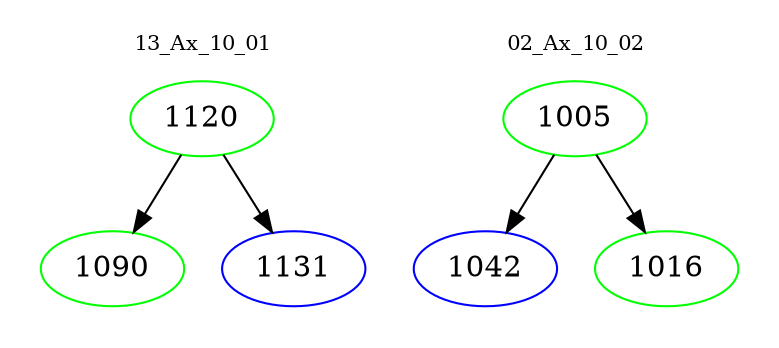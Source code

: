 digraph{
subgraph cluster_0 {
color = white
label = "13_Ax_10_01";
fontsize=10;
T0_1120 [label="1120", color="green"]
T0_1120 -> T0_1090 [color="black"]
T0_1090 [label="1090", color="green"]
T0_1120 -> T0_1131 [color="black"]
T0_1131 [label="1131", color="blue"]
}
subgraph cluster_1 {
color = white
label = "02_Ax_10_02";
fontsize=10;
T1_1005 [label="1005", color="green"]
T1_1005 -> T1_1042 [color="black"]
T1_1042 [label="1042", color="blue"]
T1_1005 -> T1_1016 [color="black"]
T1_1016 [label="1016", color="green"]
}
}
